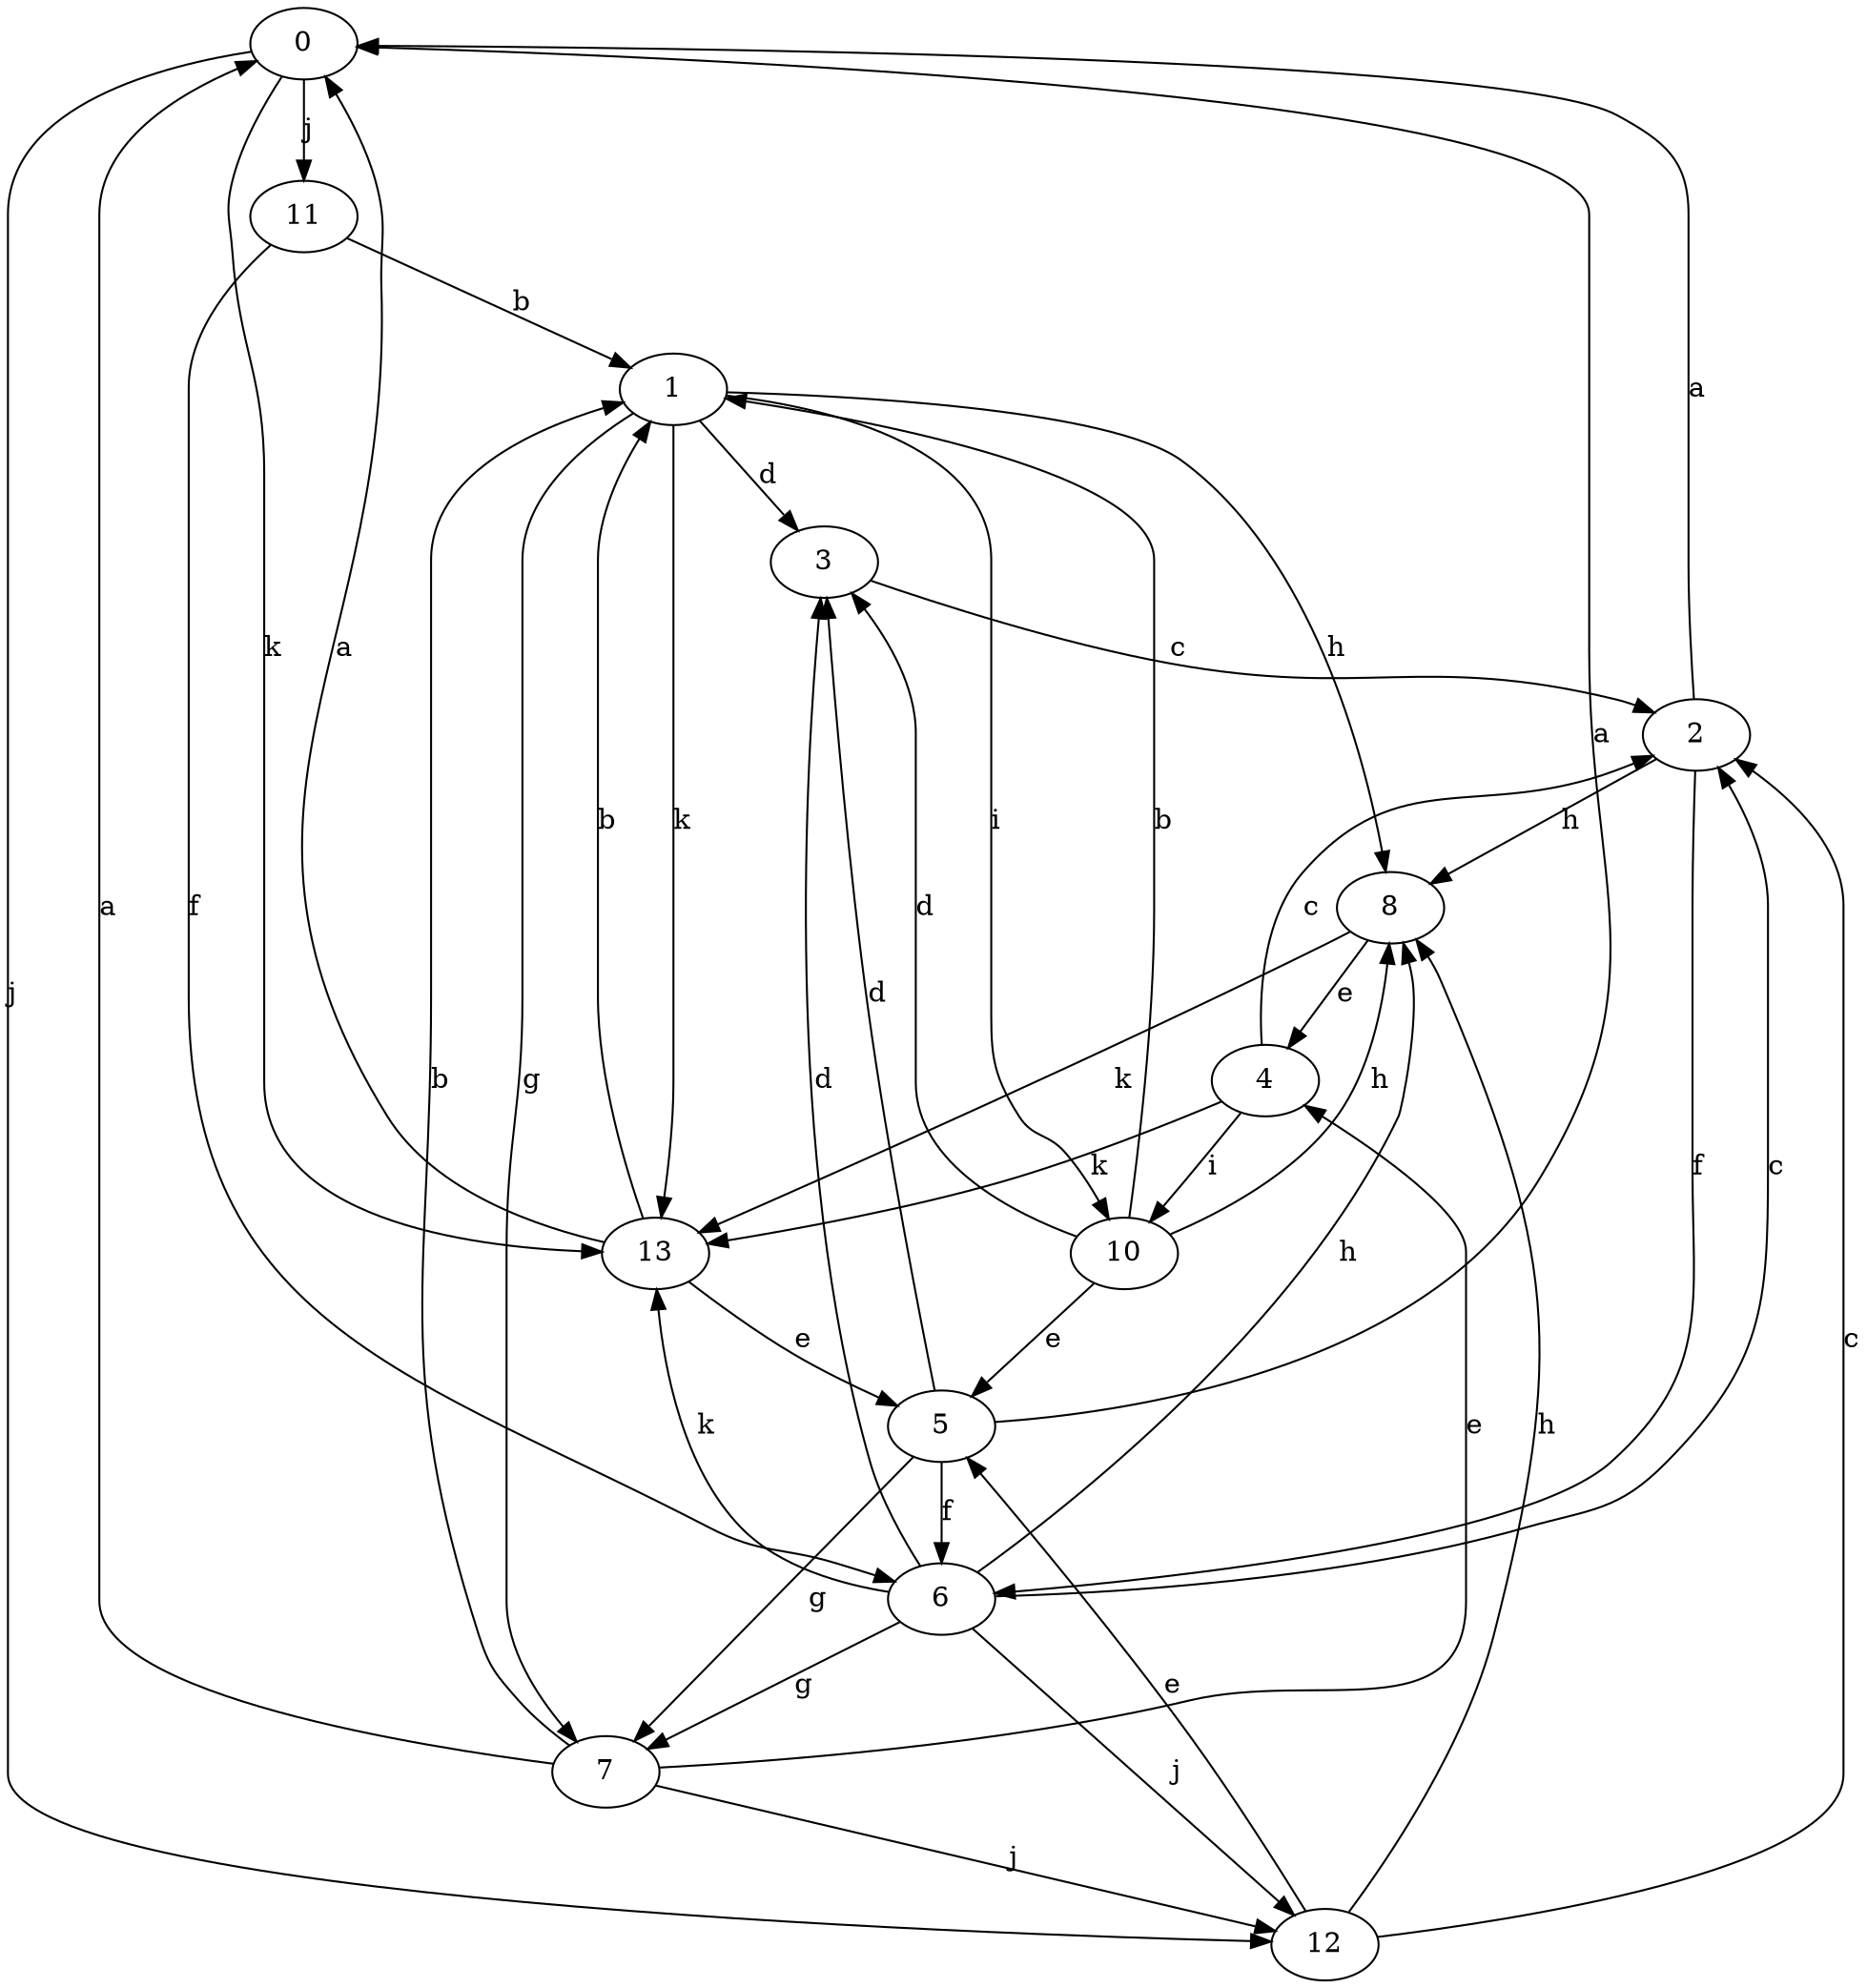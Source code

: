 strict digraph  {
0;
1;
2;
3;
4;
5;
6;
7;
8;
10;
11;
12;
13;
0 -> 11  [label=j];
0 -> 12  [label=j];
0 -> 13  [label=k];
1 -> 3  [label=d];
1 -> 7  [label=g];
1 -> 8  [label=h];
1 -> 10  [label=i];
1 -> 13  [label=k];
2 -> 0  [label=a];
2 -> 6  [label=f];
2 -> 8  [label=h];
3 -> 2  [label=c];
4 -> 2  [label=c];
4 -> 10  [label=i];
4 -> 13  [label=k];
5 -> 0  [label=a];
5 -> 3  [label=d];
5 -> 6  [label=f];
5 -> 7  [label=g];
6 -> 2  [label=c];
6 -> 3  [label=d];
6 -> 7  [label=g];
6 -> 8  [label=h];
6 -> 12  [label=j];
6 -> 13  [label=k];
7 -> 0  [label=a];
7 -> 1  [label=b];
7 -> 4  [label=e];
7 -> 12  [label=j];
8 -> 4  [label=e];
8 -> 13  [label=k];
10 -> 1  [label=b];
10 -> 3  [label=d];
10 -> 5  [label=e];
10 -> 8  [label=h];
11 -> 1  [label=b];
11 -> 6  [label=f];
12 -> 2  [label=c];
12 -> 5  [label=e];
12 -> 8  [label=h];
13 -> 0  [label=a];
13 -> 1  [label=b];
13 -> 5  [label=e];
}
